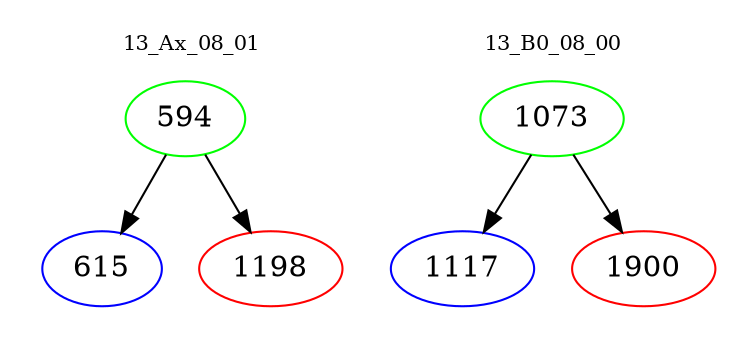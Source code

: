 digraph{
subgraph cluster_0 {
color = white
label = "13_Ax_08_01";
fontsize=10;
T0_594 [label="594", color="green"]
T0_594 -> T0_615 [color="black"]
T0_615 [label="615", color="blue"]
T0_594 -> T0_1198 [color="black"]
T0_1198 [label="1198", color="red"]
}
subgraph cluster_1 {
color = white
label = "13_B0_08_00";
fontsize=10;
T1_1073 [label="1073", color="green"]
T1_1073 -> T1_1117 [color="black"]
T1_1117 [label="1117", color="blue"]
T1_1073 -> T1_1900 [color="black"]
T1_1900 [label="1900", color="red"]
}
}
